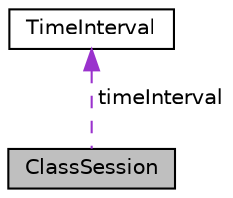 digraph "ClassSession"
{
 // LATEX_PDF_SIZE
  edge [fontname="Helvetica",fontsize="10",labelfontname="Helvetica",labelfontsize="10"];
  node [fontname="Helvetica",fontsize="10",shape=record];
  Node1 [label="ClassSession",height=0.2,width=0.4,color="black", fillcolor="grey75", style="filled", fontcolor="black",tooltip="Class that stores a class schedule for a given class."];
  Node2 -> Node1 [dir="back",color="darkorchid3",fontsize="10",style="dashed",label=" timeInterval" ,fontname="Helvetica"];
  Node2 [label="TimeInterval",height=0.2,width=0.4,color="black", fillcolor="white", style="filled",URL="$struct_time_interval.html",tooltip="Struct that represents a time interval."];
}
